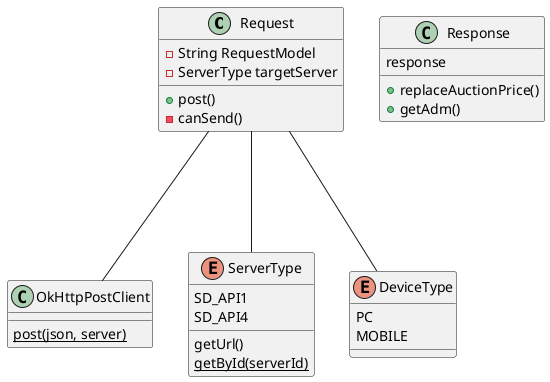 @startuml

class Request
class OkHttpPostClient
enum ServerType
enum DeviceType

Request --- OkHttpPostClient
Request --- ServerType
Request --- DeviceType

class Request {
    {field} - String RequestModel
    {field} - ServerType targetServer
    {method} + post()
    {method} - canSend()
}

class OkHttpPostClient {
    {static} post(json, server)
}

enum ServerType {
    SD_API1
    SD_API4

    {method} getUrl()
    {method} {static} getById(serverId)
}

enum DeviceType {
    PC
    MOBILE
}

class Response {
    {field} response
    {method} + replaceAuctionPrice()
    {method} + getAdm()
}

@enduml